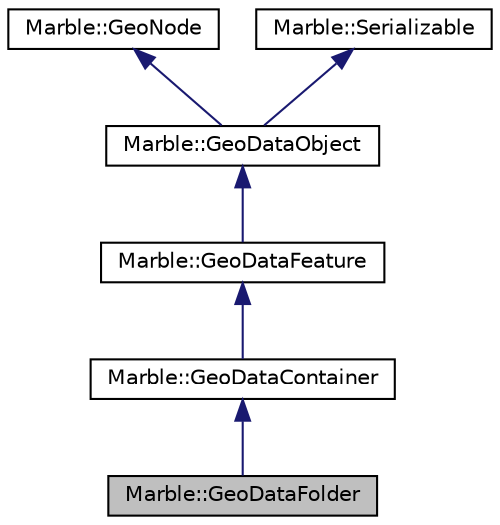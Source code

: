 digraph "Marble::GeoDataFolder"
{
  edge [fontname="Helvetica",fontsize="10",labelfontname="Helvetica",labelfontsize="10"];
  node [fontname="Helvetica",fontsize="10",shape=record];
  Node1 [label="Marble::GeoDataFolder",height=0.2,width=0.4,color="black", fillcolor="grey75", style="filled" fontcolor="black"];
  Node2 -> Node1 [dir="back",color="midnightblue",fontsize="10",style="solid",fontname="Helvetica"];
  Node2 [label="Marble::GeoDataContainer",height=0.2,width=0.4,color="black", fillcolor="white", style="filled",URL="$class_marble_1_1_geo_data_container.html",tooltip="A base class that can hold GeoDataFeatures. "];
  Node3 -> Node2 [dir="back",color="midnightblue",fontsize="10",style="solid",fontname="Helvetica"];
  Node3 [label="Marble::GeoDataFeature",height=0.2,width=0.4,color="black", fillcolor="white", style="filled",URL="$class_marble_1_1_geo_data_feature.html",tooltip="A base class for all geodata features. "];
  Node4 -> Node3 [dir="back",color="midnightblue",fontsize="10",style="solid",fontname="Helvetica"];
  Node4 [label="Marble::GeoDataObject",height=0.2,width=0.4,color="black", fillcolor="white", style="filled",URL="$class_marble_1_1_geo_data_object.html",tooltip="A base class for all geodata objects. "];
  Node5 -> Node4 [dir="back",color="midnightblue",fontsize="10",style="solid",fontname="Helvetica"];
  Node5 [label="Marble::GeoNode",height=0.2,width=0.4,color="black", fillcolor="white", style="filled",URL="$class_marble_1_1_geo_node.html",tooltip="A shared base class for all classes that are mapped to a specific tag (ie. GeoFolder) ..."];
  Node6 -> Node4 [dir="back",color="midnightblue",fontsize="10",style="solid",fontname="Helvetica"];
  Node6 [label="Marble::Serializable",height=0.2,width=0.4,color="black", fillcolor="white", style="filled",URL="$class_marble_1_1_serializable.html"];
}
